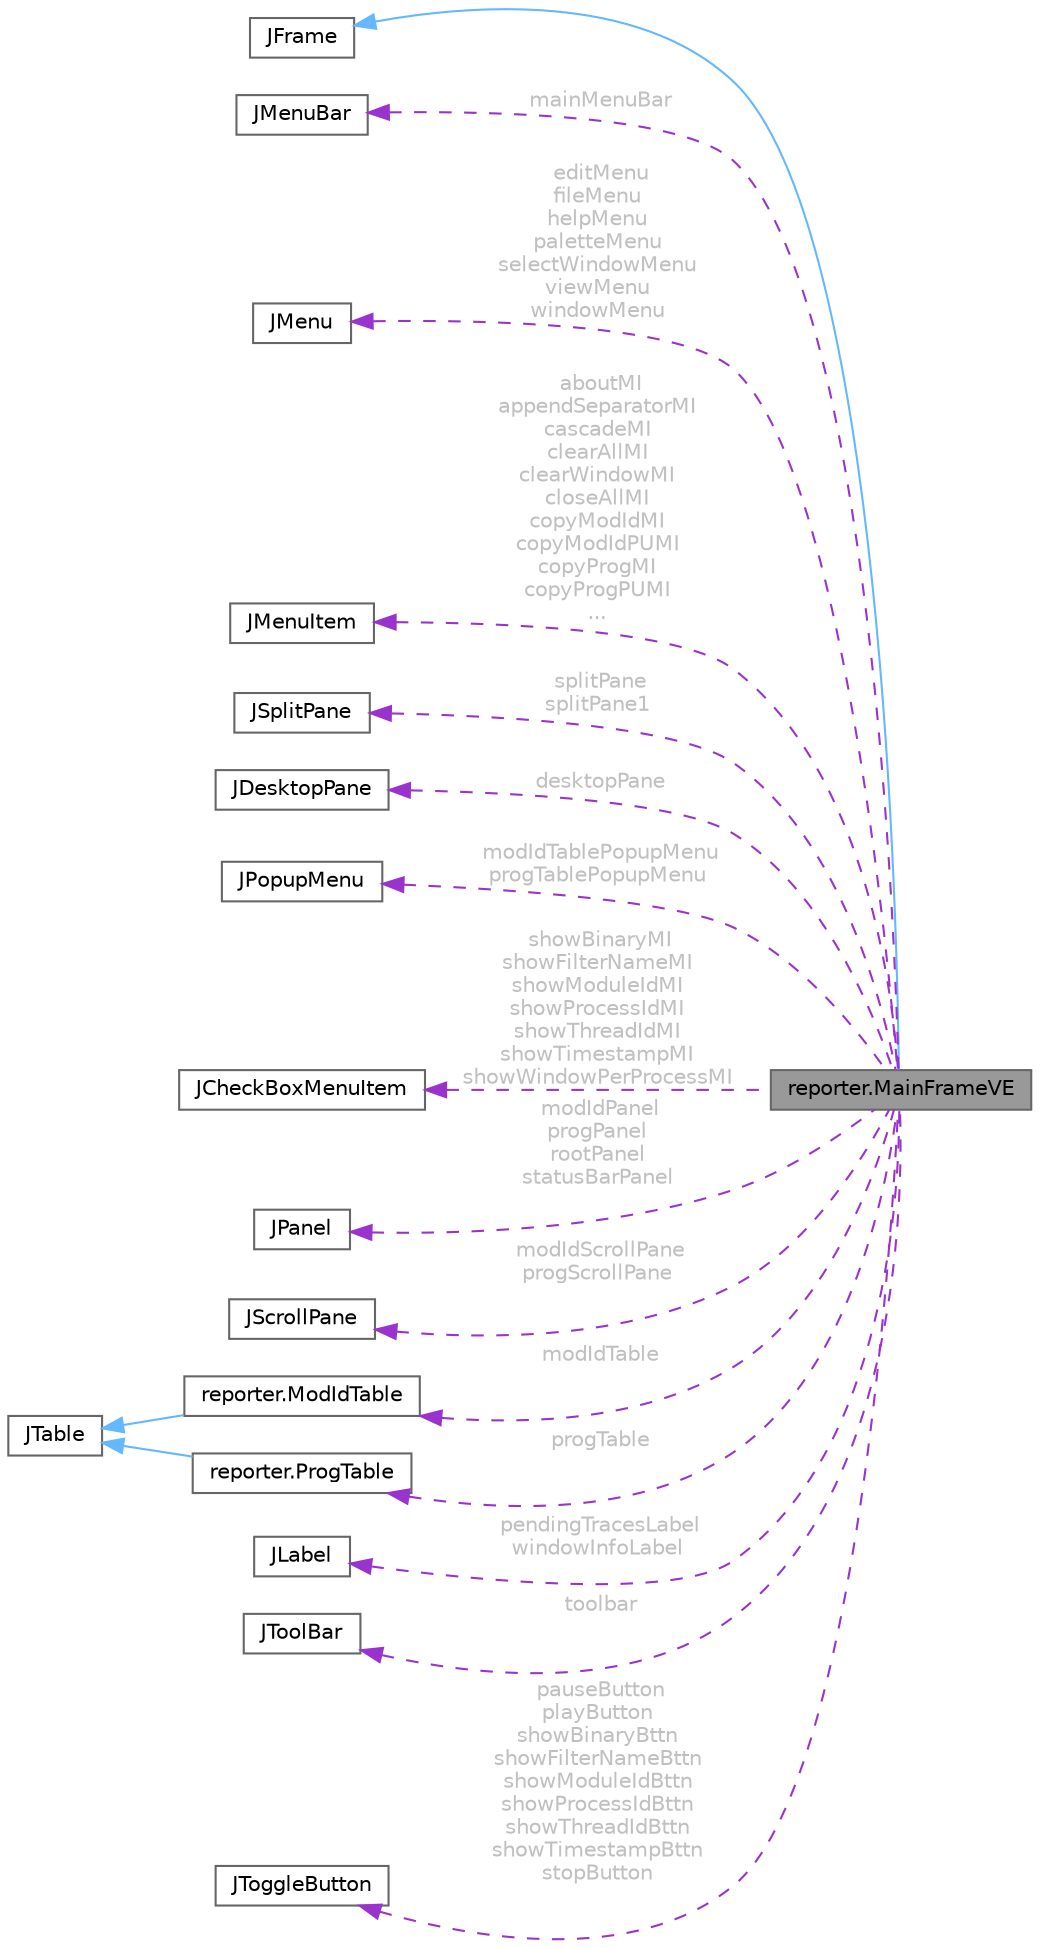 digraph "reporter.MainFrameVE"
{
 // LATEX_PDF_SIZE
  bgcolor="transparent";
  edge [fontname=Helvetica,fontsize=10,labelfontname=Helvetica,labelfontsize=10];
  node [fontname=Helvetica,fontsize=10,shape=box,height=0.2,width=0.4];
  rankdir="LR";
  Node1 [id="Node000001",label="reporter.MainFrameVE",height=0.2,width=0.4,color="gray40", fillcolor="grey60", style="filled", fontcolor="black",tooltip=" "];
  Node2 -> Node1 [id="edge1_Node000001_Node000002",dir="back",color="steelblue1",style="solid",tooltip=" "];
  Node2 [id="Node000002",label="JFrame",height=0.2,width=0.4,color="gray40", fillcolor="white", style="filled",tooltip=" "];
  Node3 -> Node1 [id="edge2_Node000001_Node000003",dir="back",color="darkorchid3",style="dashed",tooltip=" ",label=" mainMenuBar",fontcolor="grey" ];
  Node3 [id="Node000003",label="JMenuBar",height=0.2,width=0.4,color="gray40", fillcolor="white", style="filled",tooltip=" "];
  Node4 -> Node1 [id="edge3_Node000001_Node000004",dir="back",color="darkorchid3",style="dashed",tooltip=" ",label=" editMenu\nfileMenu\nhelpMenu\npaletteMenu\nselectWindowMenu\nviewMenu\nwindowMenu",fontcolor="grey" ];
  Node4 [id="Node000004",label="JMenu",height=0.2,width=0.4,color="gray40", fillcolor="white", style="filled",tooltip=" "];
  Node5 -> Node1 [id="edge4_Node000001_Node000005",dir="back",color="darkorchid3",style="dashed",tooltip=" ",label=" aboutMI\nappendSeparatorMI\ncascadeMI\nclearAllMI\nclearWindowMI\ncloseAllMI\ncopyModIdMI\ncopyModIdPUMI\ncopyProgMI\ncopyProgPUMI\n...",fontcolor="grey" ];
  Node5 [id="Node000005",label="JMenuItem",height=0.2,width=0.4,color="gray40", fillcolor="white", style="filled",tooltip=" "];
  Node6 -> Node1 [id="edge5_Node000001_Node000006",dir="back",color="darkorchid3",style="dashed",tooltip=" ",label=" splitPane\nsplitPane1",fontcolor="grey" ];
  Node6 [id="Node000006",label="JSplitPane",height=0.2,width=0.4,color="gray40", fillcolor="white", style="filled",tooltip=" "];
  Node7 -> Node1 [id="edge6_Node000001_Node000007",dir="back",color="darkorchid3",style="dashed",tooltip=" ",label=" desktopPane",fontcolor="grey" ];
  Node7 [id="Node000007",label="JDesktopPane",height=0.2,width=0.4,color="gray40", fillcolor="white", style="filled",tooltip=" "];
  Node8 -> Node1 [id="edge7_Node000001_Node000008",dir="back",color="darkorchid3",style="dashed",tooltip=" ",label=" modIdTablePopupMenu\nprogTablePopupMenu",fontcolor="grey" ];
  Node8 [id="Node000008",label="JPopupMenu",height=0.2,width=0.4,color="gray40", fillcolor="white", style="filled",tooltip=" "];
  Node9 -> Node1 [id="edge8_Node000001_Node000009",dir="back",color="darkorchid3",style="dashed",tooltip=" ",label=" showBinaryMI\nshowFilterNameMI\nshowModuleIdMI\nshowProcessIdMI\nshowThreadIdMI\nshowTimestampMI\nshowWindowPerProcessMI",fontcolor="grey" ];
  Node9 [id="Node000009",label="JCheckBoxMenuItem",height=0.2,width=0.4,color="gray40", fillcolor="white", style="filled",tooltip=" "];
  Node10 -> Node1 [id="edge9_Node000001_Node000010",dir="back",color="darkorchid3",style="dashed",tooltip=" ",label=" modIdPanel\nprogPanel\nrootPanel\nstatusBarPanel",fontcolor="grey" ];
  Node10 [id="Node000010",label="JPanel",height=0.2,width=0.4,color="gray40", fillcolor="white", style="filled",tooltip=" "];
  Node11 -> Node1 [id="edge10_Node000001_Node000011",dir="back",color="darkorchid3",style="dashed",tooltip=" ",label=" modIdScrollPane\nprogScrollPane",fontcolor="grey" ];
  Node11 [id="Node000011",label="JScrollPane",height=0.2,width=0.4,color="gray40", fillcolor="white", style="filled",tooltip=" "];
  Node12 -> Node1 [id="edge11_Node000001_Node000012",dir="back",color="darkorchid3",style="dashed",tooltip=" ",label=" modIdTable",fontcolor="grey" ];
  Node12 [id="Node000012",label="reporter.ModIdTable",height=0.2,width=0.4,color="gray40", fillcolor="white", style="filled",URL="$classreporter_1_1_mod_id_table.html",tooltip=" "];
  Node13 -> Node12 [id="edge12_Node000012_Node000013",dir="back",color="steelblue1",style="solid",tooltip=" "];
  Node13 [id="Node000013",label="JTable",height=0.2,width=0.4,color="gray40", fillcolor="white", style="filled",tooltip=" "];
  Node14 -> Node1 [id="edge13_Node000001_Node000014",dir="back",color="darkorchid3",style="dashed",tooltip=" ",label=" progTable",fontcolor="grey" ];
  Node14 [id="Node000014",label="reporter.ProgTable",height=0.2,width=0.4,color="gray40", fillcolor="white", style="filled",URL="$classreporter_1_1_prog_table.html",tooltip=" "];
  Node13 -> Node14 [id="edge14_Node000014_Node000013",dir="back",color="steelblue1",style="solid",tooltip=" "];
  Node15 -> Node1 [id="edge15_Node000001_Node000015",dir="back",color="darkorchid3",style="dashed",tooltip=" ",label=" pendingTracesLabel\nwindowInfoLabel",fontcolor="grey" ];
  Node15 [id="Node000015",label="JLabel",height=0.2,width=0.4,color="gray40", fillcolor="white", style="filled",tooltip=" "];
  Node16 -> Node1 [id="edge16_Node000001_Node000016",dir="back",color="darkorchid3",style="dashed",tooltip=" ",label=" toolbar",fontcolor="grey" ];
  Node16 [id="Node000016",label="JToolBar",height=0.2,width=0.4,color="gray40", fillcolor="white", style="filled",tooltip=" "];
  Node17 -> Node1 [id="edge17_Node000001_Node000017",dir="back",color="darkorchid3",style="dashed",tooltip=" ",label=" pauseButton\nplayButton\nshowBinaryBttn\nshowFilterNameBttn\nshowModuleIdBttn\nshowProcessIdBttn\nshowThreadIdBttn\nshowTimestampBttn\nstopButton",fontcolor="grey" ];
  Node17 [id="Node000017",label="JToggleButton",height=0.2,width=0.4,color="gray40", fillcolor="white", style="filled",tooltip=" "];
}
